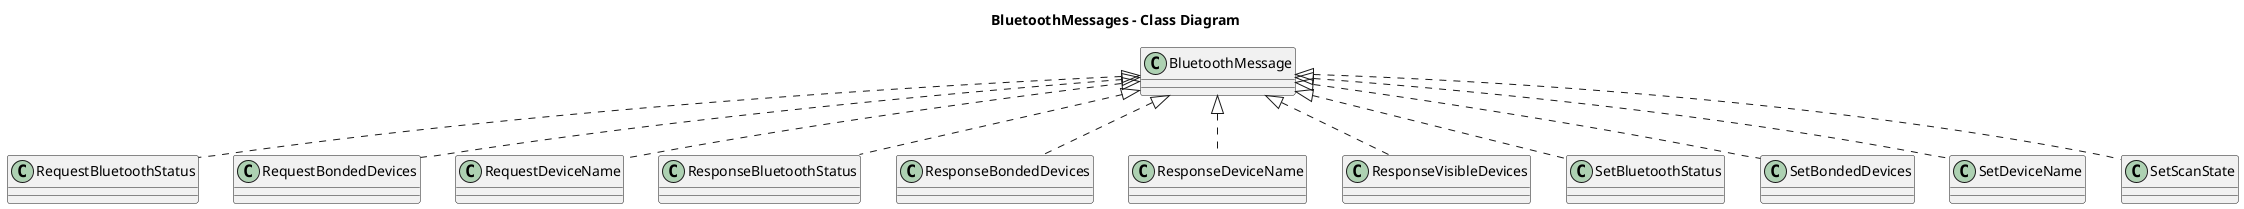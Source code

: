 @startuml

title BluetoothMessages - Class Diagram

class BluetoothMessage

class RequestBluetoothStatus implements BluetoothMessage
class RequestBondedDevices implements BluetoothMessage
class RequestDeviceName implements BluetoothMessage

class ResponseBluetoothStatus implements BluetoothMessage
class ResponseBondedDevices implements BluetoothMessage
class ResponseDeviceName implements BluetoothMessage
class ResponseVisibleDevices implements BluetoothMessage

class SetBluetoothStatus implements BluetoothMessage
class SetBondedDevices implements BluetoothMessage
class SetDeviceName implements BluetoothMessage
class SetScanState implements BluetoothMessage



@enduml
